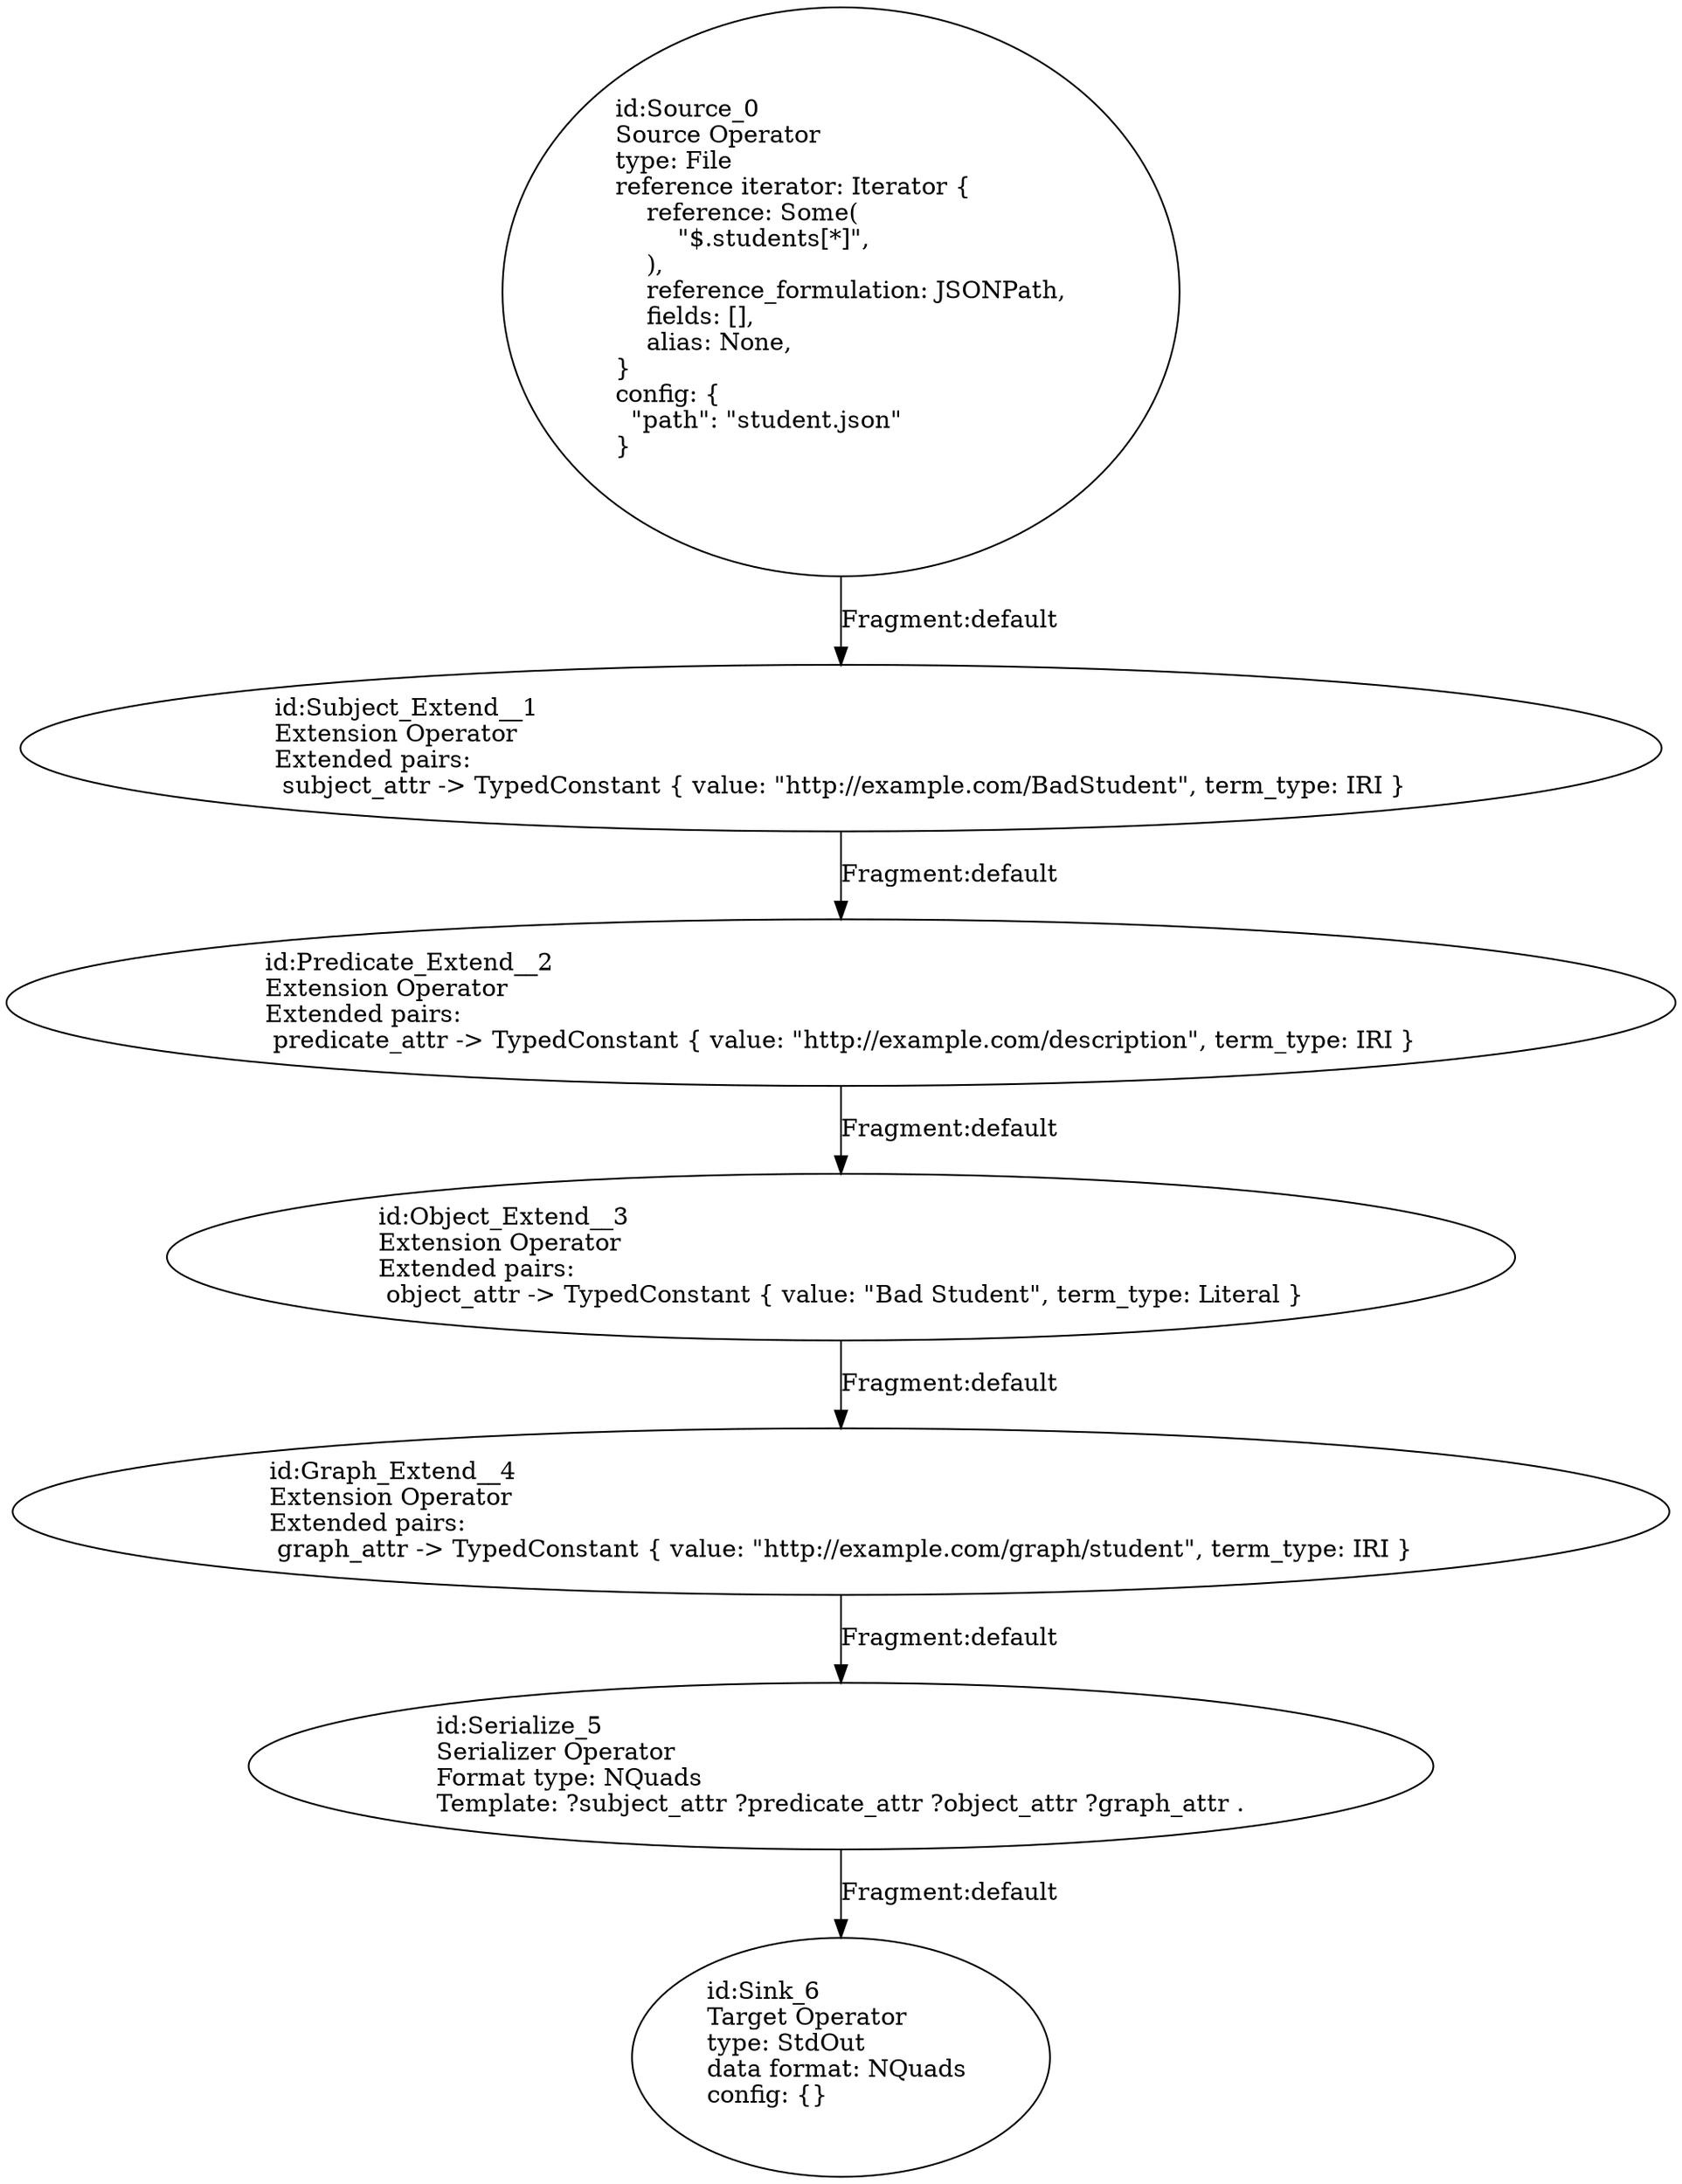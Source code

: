 digraph {
    0 [ label = "id:Source_0 \lSource Operator\ltype: File \lreference iterator: Iterator {\l    reference: Some(\l        \"$.students[*]\",\l    ),\l    reference_formulation: JSONPath,\l    fields: [],\l    alias: None,\l} \lconfig: {\l  \"path\": \"student.json\"\l}\l             " ]
    1 [ label = "id:Subject_Extend__1 \lExtension Operator\lExtended pairs: \l subject_attr -> TypedConstant { value: \"http://example.com/BadStudent\", term_type: IRI }" ]
    2 [ label = "id:Predicate_Extend__2 \lExtension Operator\lExtended pairs: \l predicate_attr -> TypedConstant { value: \"http://example.com/description\", term_type: IRI }" ]
    3 [ label = "id:Object_Extend__3 \lExtension Operator\lExtended pairs: \l object_attr -> TypedConstant { value: \"Bad Student\", term_type: Literal }" ]
    4 [ label = "id:Graph_Extend__4 \lExtension Operator\lExtended pairs: \l graph_attr -> TypedConstant { value: \"http://example.com/graph/student\", term_type: IRI }" ]
    5 [ label = "id:Serialize_5 \lSerializer Operator\lFormat type: NQuads\lTemplate: ?subject_attr ?predicate_attr ?object_attr ?graph_attr ." ]
    6 [ label = "id:Sink_6 \lTarget Operator\ltype: StdOut \ldata format: NQuads \lconfig: {}\l             " ]
    0 -> 1 [ label = "Fragment:default" ]
    1 -> 2 [ label = "Fragment:default" ]
    2 -> 3 [ label = "Fragment:default" ]
    3 -> 4 [ label = "Fragment:default" ]
    4 -> 5 [ label = "Fragment:default" ]
    5 -> 6 [ label = "Fragment:default" ]
}
